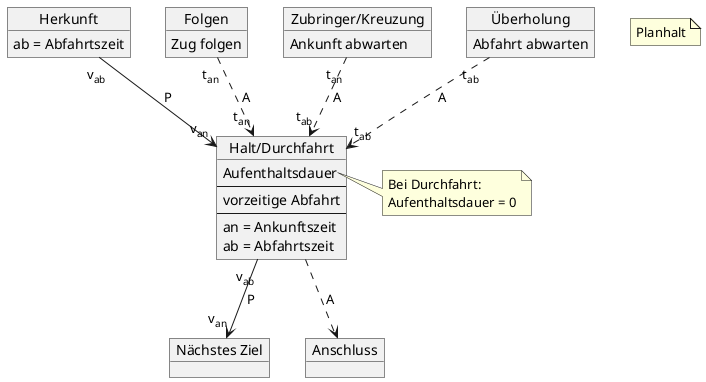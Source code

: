 @startuml
'https://plantuml.com/object-diagram

object Herkunft {
    ab = Abfahrtszeit
}
object Folgen {
    Zug folgen
}
object "Halt/Durchfahrt" as Ziel {
    Aufenthaltsdauer
    --
    vorzeitige Abfahrt
    --
    an = Ankunftszeit
    ab = Abfahrtszeit
}
note right of Ziel::Aufenthaltsdauer
Bei Durchfahrt:
Aufenthaltsdauer = 0
end note

object "Nächstes Ziel" as FolgezugSucc
object "Zubringer/Kreuzung" as A1 {
    Ankunft abwarten
}
object "Anschluss" as A2
object "Überholung" as A3 {
    Abfahrt abwarten
}

Herkunft "v<sub>ab</sub>" --> "v<sub>an</sub>" Ziel: P
Folgen "t<sub>an</sub>" -[dashed]-> "t<sub>an</sub>" Ziel: A
Ziel "v<sub>ab</sub>" --> "v<sub>an</sub>" FolgezugSucc: P

A1 "t<sub>an</sub>" -[dashed]-> "t<sub>ab</sub>" Ziel: A
A3 "t<sub>ab</sub>" -[dashed]-> "t<sub>ab</sub>" Ziel: A
Ziel -[dashed]-> A2: A

note "Planhalt" as N1

@enduml
